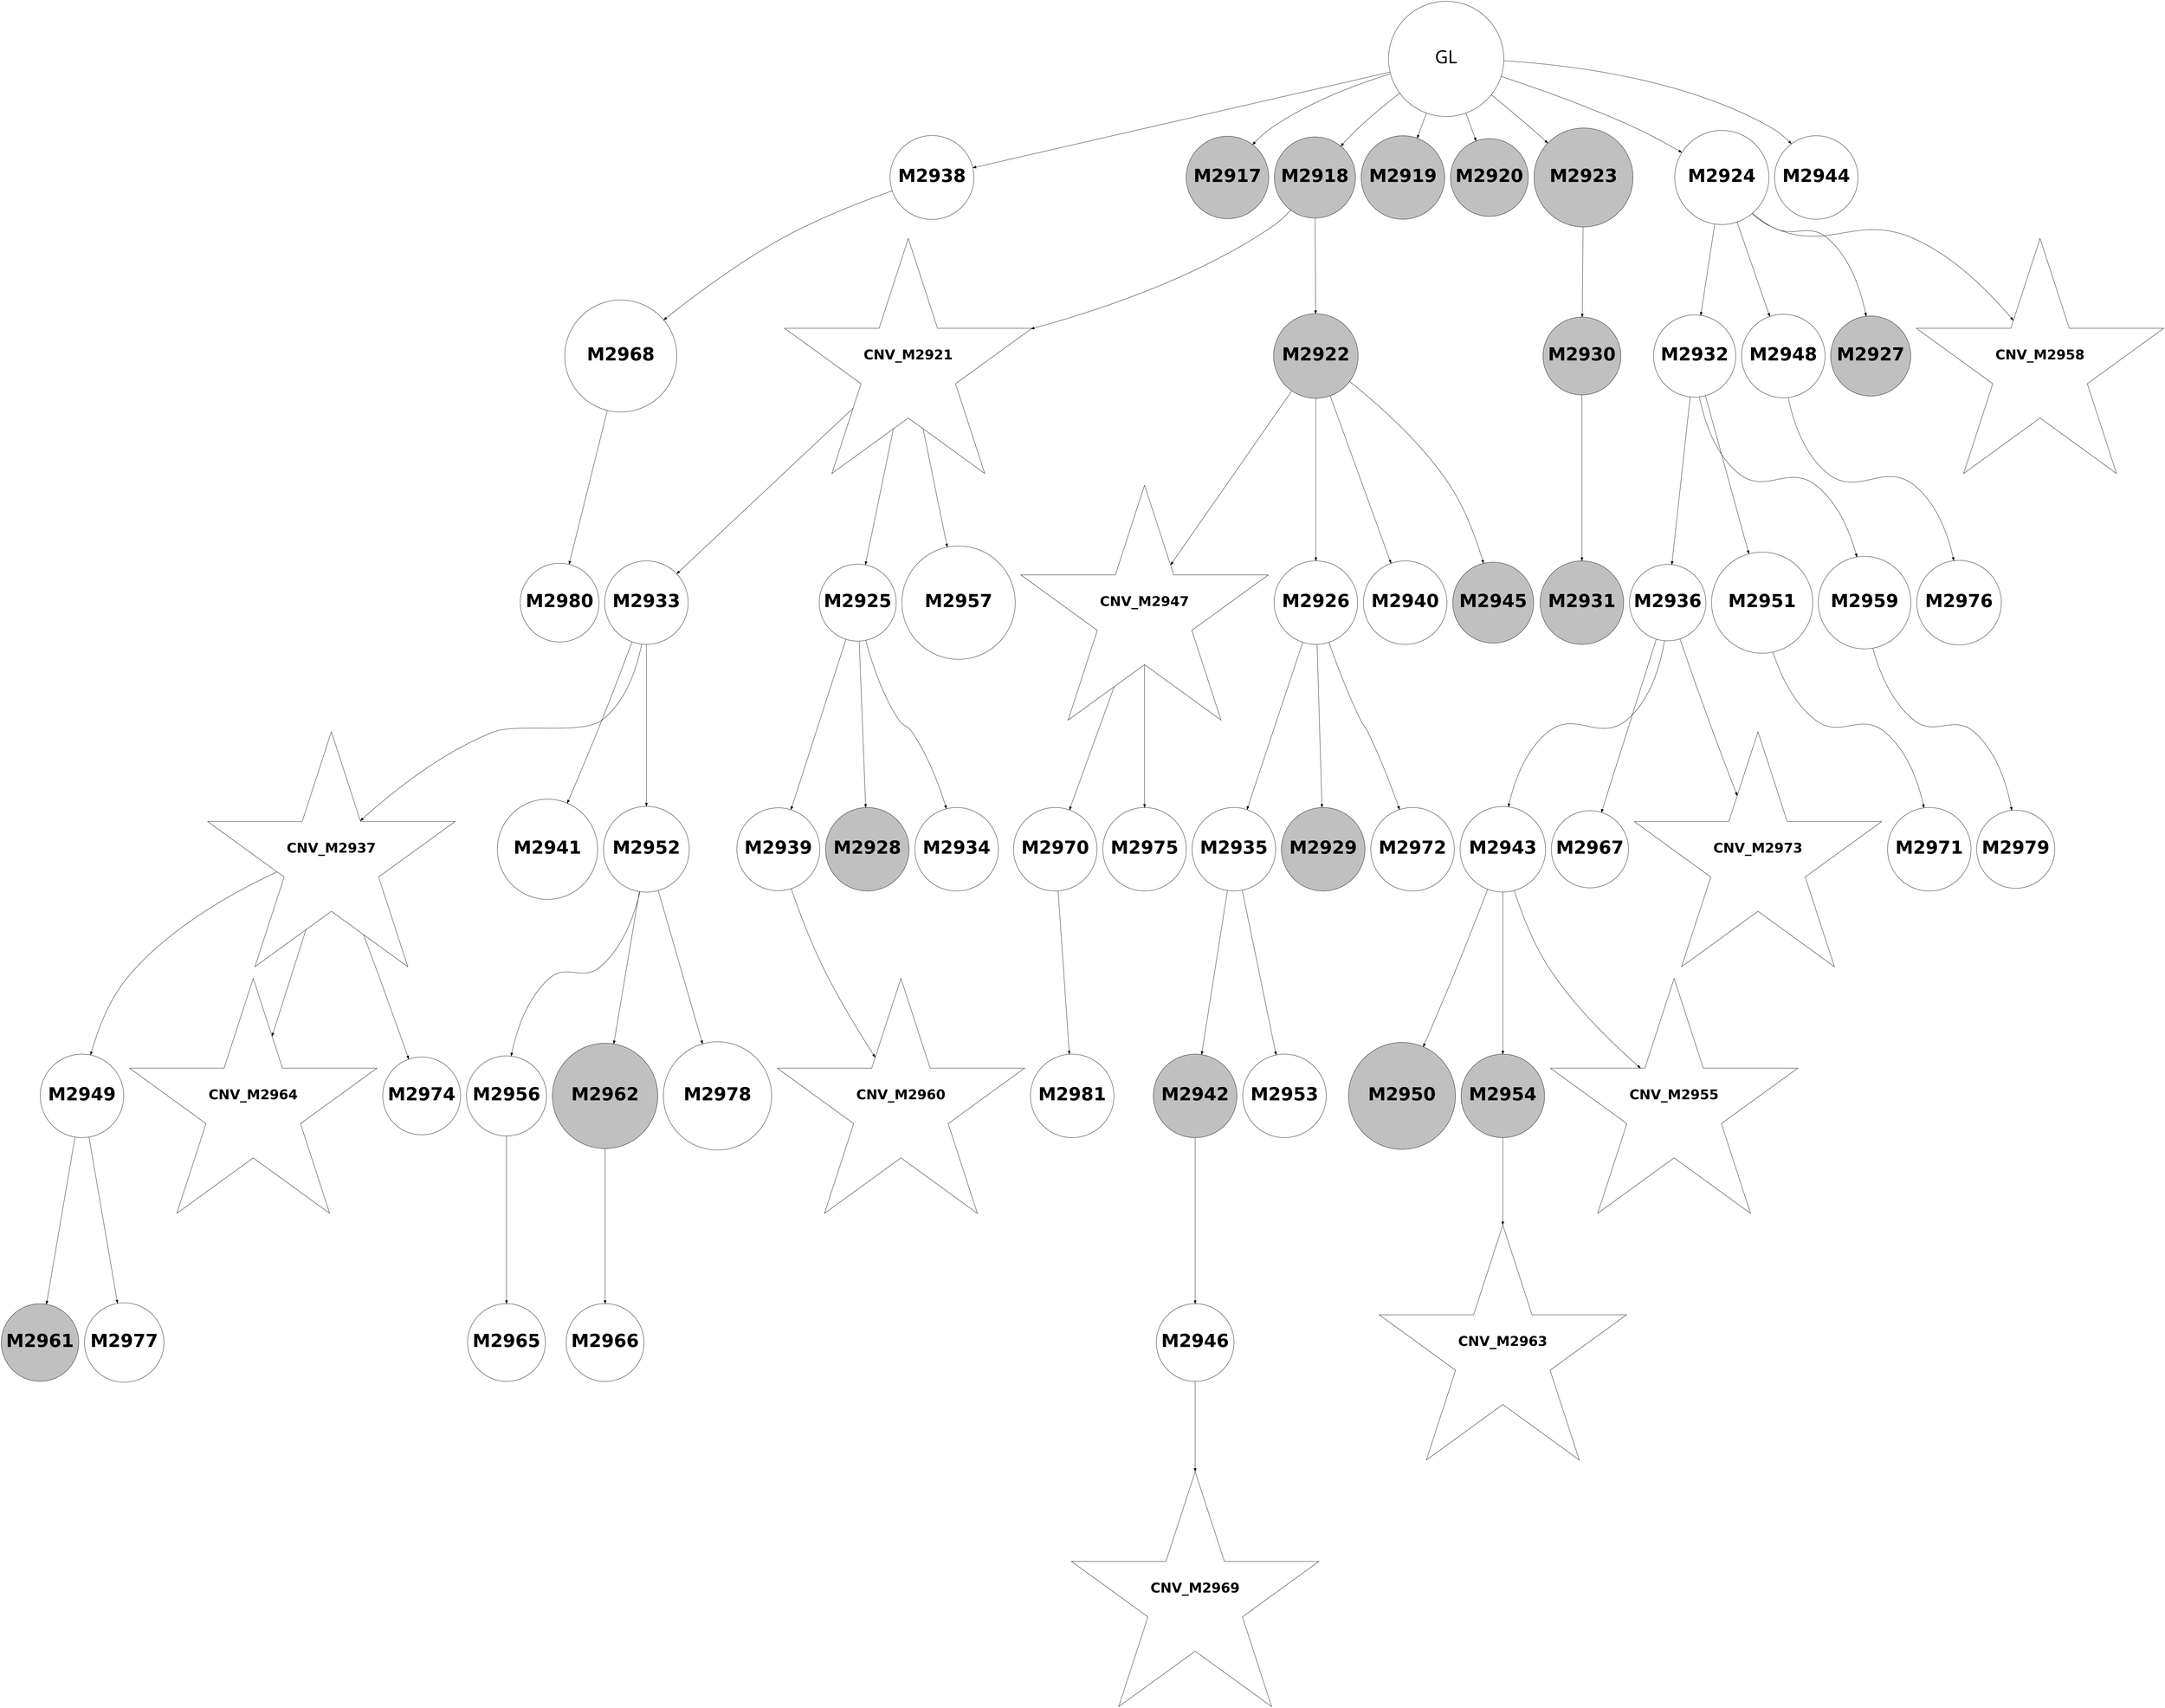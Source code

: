 digraph G { 
2945 -> 2949;
2945 -> 2964;
2945 -> 2972;
2946 -> 2950;
2946 -> 2954;
2946 -> 2965;
2948 -> 2955;
2948 -> 2966;
2949 -> 2956;
2949 -> 2980;
2949 -> 2986;
2950 -> 2962;
2950 -> 2977;
2950 -> 2987;
2951 -> 2981;
2952 -> 2973;
2955 -> 2959;
2956 -> 2963;
2956 -> 2967;
2956 -> 2968;
2959 -> 2982;
2960 -> 2983;
2960 -> 2988;
2961 -> 2989;
2962 -> 2974;
2962 -> 2990;
2964 -> 2984;
2965 -> 2969;
2965 -> 2975;
2965 -> 2991;
2967 -> 2976;
2969 -> 2978;
2972 -> 2992;
2975 -> 2979;
2981 -> 2993;
2983 -> 2994;
2929 -> 2930;
2929 -> 2931;
2929 -> 2932;
2929 -> 2933;
2929 -> 2936;
2929 -> 2937;
2929 -> 2951;
2929 -> 2957;
2931 -> 2934;
2931 -> 2935;
2934 -> 2938;
2934 -> 2946;
2934 -> 2970;
2935 -> 2939;
2935 -> 2953;
2935 -> 2958;
2935 -> 2960;
2936 -> 2943;
2937 -> 2940;
2937 -> 2945;
2937 -> 2961;
2937 -> 2971;
2938 -> 2941;
2938 -> 2947;
2938 -> 2952;
2939 -> 2942;
2939 -> 2948;
2939 -> 2985;
2943 -> 2944;
2929 [label="GL" fontname="arial-bold" fontsize=56 width=5 height=5];
2930 [shape=circle style=filled fillcolor=grey fontname="helvetica-bold" fontsize=56 label="M2917" width=2.1 height=2 ];
2931 [shape=circle style=filled fillcolor=grey fontname="helvetica-bold" fontsize=56 label="M2918" width=2.23 height=2 ];
2932 [shape=circle style=filled fillcolor=grey fontname="helvetica-bold" fontsize=56 label="M2919" width=0.6 height=2 ];
2933 [shape=circle style=filled fillcolor=grey fontname="helvetica-bold" fontsize=56 label="M2920" width=2.82 height=2 ];
2934 [shape=star style=filled fillcolor=white fontname="helvetica-bold" fontsize=42 label="CNV_M2921"];
2935 [shape=circle style=filled fillcolor=grey fontname="helvetica-bold" fontsize=56 label="M2922" width=3.67 height=2 ];
2936 [shape=circle style=filled fillcolor=grey fontname="helvetica-bold" fontsize=56 label="M2923" width=4.29 height=2 ];
2937 [shape=circle style=filled fillcolor=white fontname="helvetica-bold" fontsize=56 label="M2924" width=4.08 height=2 ];
2938 [shape=circle style=filled fillcolor=white fontname="helvetica-bold" fontsize=56 label="M2925" width=3.03 height=2 ];
2939 [shape=circle style=filled fillcolor=white fontname="helvetica-bold" fontsize=56 label="M2926" width=0.53 height=2 ];
2940 [shape=circle style=filled fillcolor=grey fontname="helvetica-bold" fontsize=56 label="M2927" width=3.47 height=2 ];
2941 [shape=circle style=filled fillcolor=grey fontname="helvetica-bold" fontsize=56 label="M2928" width=0.76 height=2 ];
2942 [shape=circle style=filled fillcolor=grey fontname="helvetica-bold" fontsize=56 label="M2929" width=1.88 height=2 ];
2943 [shape=circle style=filled fillcolor=grey fontname="helvetica-bold" fontsize=56 label="M2930" width=3.37 height=2 ];
2944 [shape=circle style=filled fillcolor=grey fontname="helvetica-bold" fontsize=56 label="M2931" width=0.61 height=2 ];
2945 [shape=circle style=filled fillcolor=white fontname="helvetica-bold" fontsize=56 label="M2932" width=2.12 height=2 ];
2946 [shape=circle style=filled fillcolor=white fontname="helvetica-bold" fontsize=56 label="M2933" width=1.78 height=2 ];
2947 [shape=circle style=filled fillcolor=white fontname="helvetica-bold" fontsize=56 label="M2934" width=0.6 height=2 ];
2948 [shape=circle style=filled fillcolor=white fontname="helvetica-bold" fontsize=56 label="M2935" width=0.88 height=2 ];
2949 [shape=circle style=filled fillcolor=white fontname="helvetica-bold" fontsize=56 label="M2936" width=3.27 height=2 ];
2950 [shape=star style=filled fillcolor=white fontname="helvetica-bold" fontsize=42 label="CNV_M2937"];
2951 [shape=circle style=filled fillcolor=white fontname="helvetica-bold" fontsize=56 label="M2938" width=3.64 height=2 ];
2952 [shape=circle style=filled fillcolor=white fontname="helvetica-bold" fontsize=56 label="M2939" width=3.6 height=2 ];
2953 [shape=circle style=filled fillcolor=white fontname="helvetica-bold" fontsize=56 label="M2940" width=1.09 height=2 ];
2954 [shape=circle style=filled fillcolor=white fontname="helvetica-bold" fontsize=56 label="M2941" width=4.35 height=2 ];
2955 [shape=circle style=filled fillcolor=grey fontname="helvetica-bold" fontsize=56 label="M2942" width=0.49 height=2 ];
2956 [shape=circle style=filled fillcolor=white fontname="helvetica-bold" fontsize=56 label="M2943" width=3.71 height=2 ];
2957 [shape=circle style=filled fillcolor=white fontname="helvetica-bold" fontsize=56 label="M2944" width=0.22 height=2 ];
2958 [shape=circle style=filled fillcolor=grey fontname="helvetica-bold" fontsize=56 label="M2945" width=2.25 height=2 ];
2959 [shape=circle style=filled fillcolor=white fontname="helvetica-bold" fontsize=56 label="M2946" width=2.88 height=2 ];
2960 [shape=star style=filled fillcolor=white fontname="helvetica-bold" fontsize=42 label="CNV_M2947"];
2961 [shape=circle style=filled fillcolor=white fontname="helvetica-bold" fontsize=56 label="M2948" width=0.41 height=2 ];
2962 [shape=circle style=filled fillcolor=white fontname="helvetica-bold" fontsize=56 label="M2949" width=0.25 height=2 ];
2963 [shape=circle style=filled fillcolor=grey fontname="helvetica-bold" fontsize=56 label="M2950" width=4.64 height=2 ];
2964 [shape=circle style=filled fillcolor=white fontname="helvetica-bold" fontsize=56 label="M2951" width=4.39 height=2 ];
2965 [shape=circle style=filled fillcolor=white fontname="helvetica-bold" fontsize=56 label="M2952" width=3.72 height=2 ];
2966 [shape=circle style=filled fillcolor=white fontname="helvetica-bold" fontsize=56 label="M2953" width=0.35 height=2 ];
2967 [shape=circle style=filled fillcolor=grey fontname="helvetica-bold" fontsize=56 label="M2954" width=0.64 height=2 ];
2968 [shape=star style=filled fillcolor=white fontname="helvetica-bold" fontsize=42 label="CNV_M2955"];
2969 [shape=circle style=filled fillcolor=white fontname="helvetica-bold" fontsize=56 label="M2956" width=3.47 height=2 ];
2970 [shape=circle style=filled fillcolor=white fontname="helvetica-bold" fontsize=56 label="M2957" width=4.91 height=2 ];
2971 [shape=star style=filled fillcolor=white fontname="helvetica-bold" fontsize=42 label="CNV_M2958"];
2972 [shape=circle style=filled fillcolor=white fontname="helvetica-bold" fontsize=56 label="M2959" width=4.02 height=2 ];
2973 [shape=star style=filled fillcolor=white fontname="helvetica-bold" fontsize=42 label="CNV_M2960"];
2974 [shape=circle style=filled fillcolor=grey fontname="helvetica-bold" fontsize=56 label="M2961" width=3.36 height=2 ];
2975 [shape=circle style=filled fillcolor=grey fontname="helvetica-bold" fontsize=56 label="M2962" width=4.57 height=2 ];
2976 [shape=star style=filled fillcolor=white fontname="helvetica-bold" fontsize=42 label="CNV_M2963"];
2977 [shape=star style=filled fillcolor=white fontname="helvetica-bold" fontsize=42 label="CNV_M2964"];
2978 [shape=circle style=filled fillcolor=white fontname="helvetica-bold" fontsize=56 label="M2965" width=2.82 height=2 ];
2979 [shape=circle style=filled fillcolor=white fontname="helvetica-bold" fontsize=56 label="M2966" width=2.79 height=2 ];
2980 [shape=circle style=filled fillcolor=white fontname="helvetica-bold" fontsize=56 label="M2967" width=3 height=2 ];
2981 [shape=circle style=filled fillcolor=white fontname="helvetica-bold" fontsize=56 label="M2968" width=4.86 height=2 ];
2982 [shape=star style=filled fillcolor=white fontname="helvetica-bold" fontsize=42 label="CNV_M2969"];
2983 [shape=circle style=filled fillcolor=white fontname="helvetica-bold" fontsize=56 label="M2970" width=1.72 height=2 ];
2984 [shape=circle style=filled fillcolor=white fontname="helvetica-bold" fontsize=56 label="M2971" width=0.94 height=2 ];
2985 [shape=circle style=filled fillcolor=white fontname="helvetica-bold" fontsize=56 label="M2972" width=0.74 height=2 ];
2986 [shape=star style=filled fillcolor=white fontname="helvetica-bold" fontsize=42 label="CNV_M2973"];
2987 [shape=circle style=filled fillcolor=white fontname="helvetica-bold" fontsize=56 label="M2974" width=2.81 height=2 ];
2988 [shape=circle style=filled fillcolor=white fontname="helvetica-bold" fontsize=56 label="M2975" width=1.03 height=2 ];
2989 [shape=circle style=filled fillcolor=white fontname="helvetica-bold" fontsize=56 label="M2976" width=3.67 height=2 ];
2990 [shape=circle style=filled fillcolor=white fontname="helvetica-bold" fontsize=56 label="M2977" width=2.45 height=2 ];
2991 [shape=circle style=filled fillcolor=white fontname="helvetica-bold" fontsize=56 label="M2978" width=4.7 height=2 ];
2992 [shape=circle style=filled fillcolor=white fontname="helvetica-bold" fontsize=56 label="M2979" width=2.73 height=2 ];
2993 [shape=circle style=filled fillcolor=white fontname="helvetica-bold" fontsize=56 label="M2980" width=3.42 height=2 ];
2994 [shape=circle style=filled fillcolor=white fontname="helvetica-bold" fontsize=56 label="M2981" width=0.29 height=2 ];
}